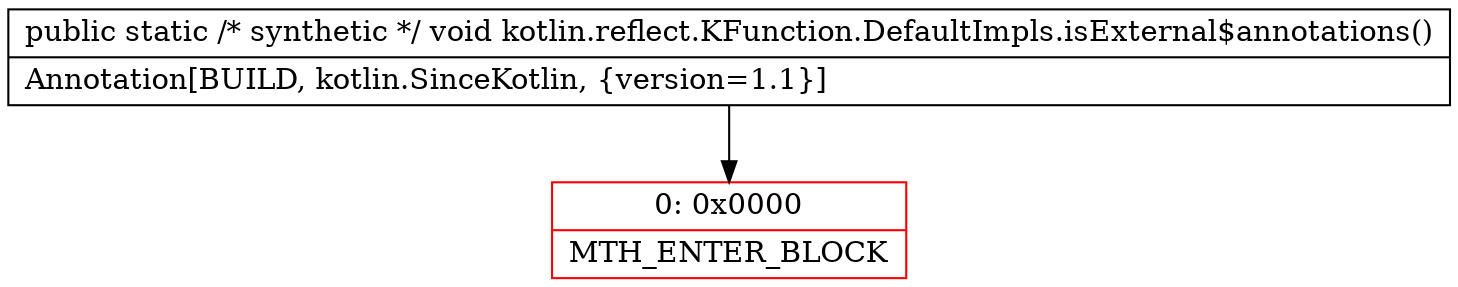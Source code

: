 digraph "CFG forkotlin.reflect.KFunction.DefaultImpls.isExternal$annotations()V" {
subgraph cluster_Region_163153520 {
label = "R(0)";
node [shape=record,color=blue];
}
Node_0 [shape=record,color=red,label="{0\:\ 0x0000|MTH_ENTER_BLOCK\l}"];
MethodNode[shape=record,label="{public static \/* synthetic *\/ void kotlin.reflect.KFunction.DefaultImpls.isExternal$annotations()  | Annotation[BUILD, kotlin.SinceKotlin, \{version=1.1\}]\l}"];
MethodNode -> Node_0;
}

